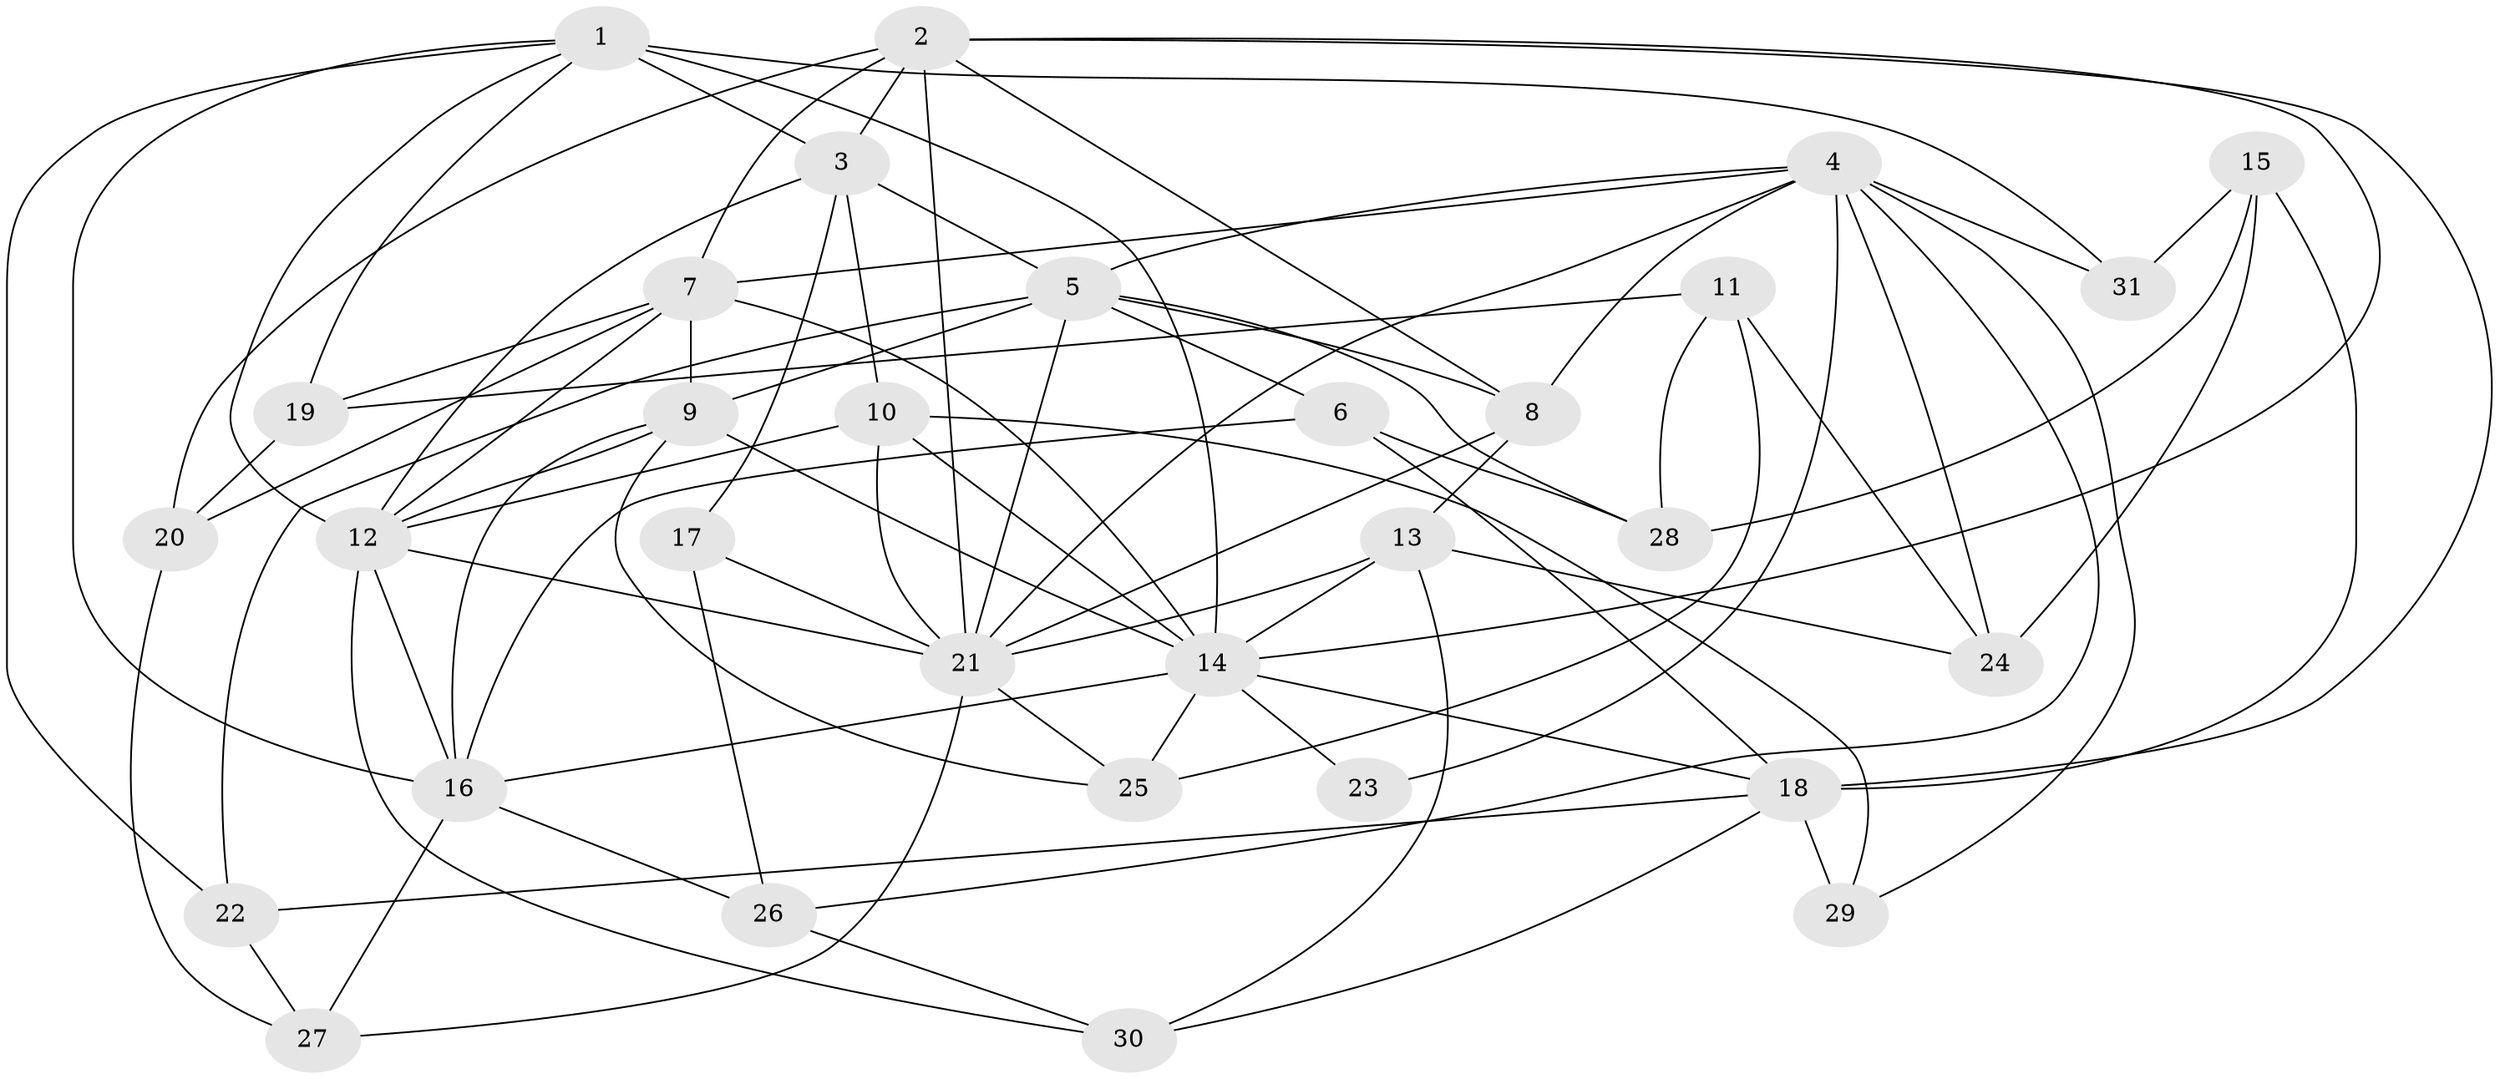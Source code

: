 // original degree distribution, {4: 1.0}
// Generated by graph-tools (version 1.1) at 2025/53/03/04/25 22:53:38]
// undirected, 31 vertices, 83 edges
graph export_dot {
  node [color=gray90,style=filled];
  1;
  2;
  3;
  4;
  5;
  6;
  7;
  8;
  9;
  10;
  11;
  12;
  13;
  14;
  15;
  16;
  17;
  18;
  19;
  20;
  21;
  22;
  23;
  24;
  25;
  26;
  27;
  28;
  29;
  30;
  31;
  1 -- 3 [weight=2.0];
  1 -- 12 [weight=2.0];
  1 -- 14 [weight=1.0];
  1 -- 16 [weight=1.0];
  1 -- 19 [weight=1.0];
  1 -- 22 [weight=1.0];
  1 -- 31 [weight=2.0];
  2 -- 3 [weight=2.0];
  2 -- 7 [weight=1.0];
  2 -- 8 [weight=1.0];
  2 -- 14 [weight=1.0];
  2 -- 18 [weight=1.0];
  2 -- 20 [weight=1.0];
  2 -- 21 [weight=1.0];
  3 -- 5 [weight=3.0];
  3 -- 10 [weight=1.0];
  3 -- 12 [weight=1.0];
  3 -- 17 [weight=1.0];
  4 -- 5 [weight=1.0];
  4 -- 7 [weight=1.0];
  4 -- 8 [weight=2.0];
  4 -- 21 [weight=1.0];
  4 -- 23 [weight=3.0];
  4 -- 24 [weight=1.0];
  4 -- 26 [weight=1.0];
  4 -- 29 [weight=1.0];
  4 -- 31 [weight=1.0];
  5 -- 6 [weight=1.0];
  5 -- 8 [weight=1.0];
  5 -- 9 [weight=1.0];
  5 -- 21 [weight=1.0];
  5 -- 22 [weight=1.0];
  5 -- 28 [weight=1.0];
  6 -- 16 [weight=1.0];
  6 -- 18 [weight=1.0];
  6 -- 28 [weight=1.0];
  7 -- 9 [weight=2.0];
  7 -- 12 [weight=1.0];
  7 -- 14 [weight=1.0];
  7 -- 19 [weight=1.0];
  7 -- 20 [weight=1.0];
  8 -- 13 [weight=1.0];
  8 -- 21 [weight=1.0];
  9 -- 12 [weight=3.0];
  9 -- 14 [weight=1.0];
  9 -- 16 [weight=2.0];
  9 -- 25 [weight=1.0];
  10 -- 12 [weight=2.0];
  10 -- 14 [weight=1.0];
  10 -- 21 [weight=1.0];
  10 -- 29 [weight=1.0];
  11 -- 19 [weight=1.0];
  11 -- 24 [weight=1.0];
  11 -- 25 [weight=1.0];
  11 -- 28 [weight=1.0];
  12 -- 16 [weight=1.0];
  12 -- 21 [weight=1.0];
  12 -- 30 [weight=1.0];
  13 -- 14 [weight=1.0];
  13 -- 21 [weight=2.0];
  13 -- 24 [weight=1.0];
  13 -- 30 [weight=1.0];
  14 -- 16 [weight=1.0];
  14 -- 18 [weight=1.0];
  14 -- 23 [weight=1.0];
  14 -- 25 [weight=1.0];
  15 -- 18 [weight=1.0];
  15 -- 24 [weight=1.0];
  15 -- 28 [weight=1.0];
  15 -- 31 [weight=1.0];
  16 -- 26 [weight=1.0];
  16 -- 27 [weight=1.0];
  17 -- 21 [weight=2.0];
  17 -- 26 [weight=1.0];
  18 -- 22 [weight=1.0];
  18 -- 29 [weight=2.0];
  18 -- 30 [weight=1.0];
  19 -- 20 [weight=1.0];
  20 -- 27 [weight=1.0];
  21 -- 25 [weight=1.0];
  21 -- 27 [weight=1.0];
  22 -- 27 [weight=1.0];
  26 -- 30 [weight=1.0];
}
